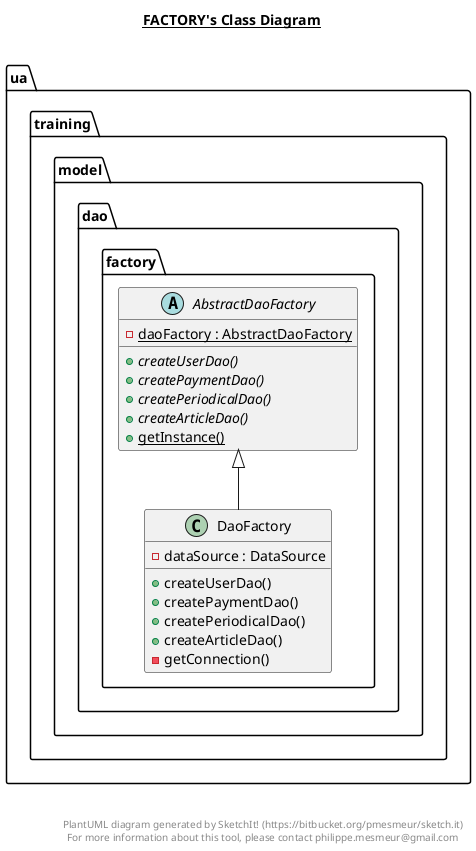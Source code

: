 @startuml

title __FACTORY's Class Diagram__\n

  package ua.training.model.dao {
    package ua.training.model.dao.factory {
      abstract class AbstractDaoFactory {
          {static} - daoFactory : AbstractDaoFactory
          {abstract} + createUserDao()
          {abstract} + createPaymentDao()
          {abstract} + createPeriodicalDao()
          {abstract} + createArticleDao()
          {static} + getInstance()
      }
    }
  }
  

  package ua.training.model.dao {
    package ua.training.model.dao.factory {
      class DaoFactory {
          - dataSource : DataSource
          + createUserDao()
          + createPaymentDao()
          + createPeriodicalDao()
          + createArticleDao()
          - getConnection()
      }
    }
  }
  

  DaoFactory -up-|> AbstractDaoFactory


right footer


PlantUML diagram generated by SketchIt! (https://bitbucket.org/pmesmeur/sketch.it)
For more information about this tool, please contact philippe.mesmeur@gmail.com
endfooter

@enduml
